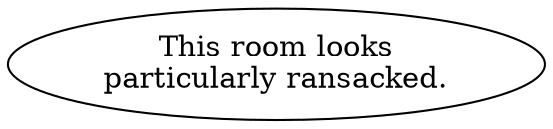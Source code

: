 digraph STOREROM {
  "start" [style=filled       fillcolor="#FFFFFF"       color="#000000"]
  "start" [label="This room looks\nparticularly ransacked."]
}